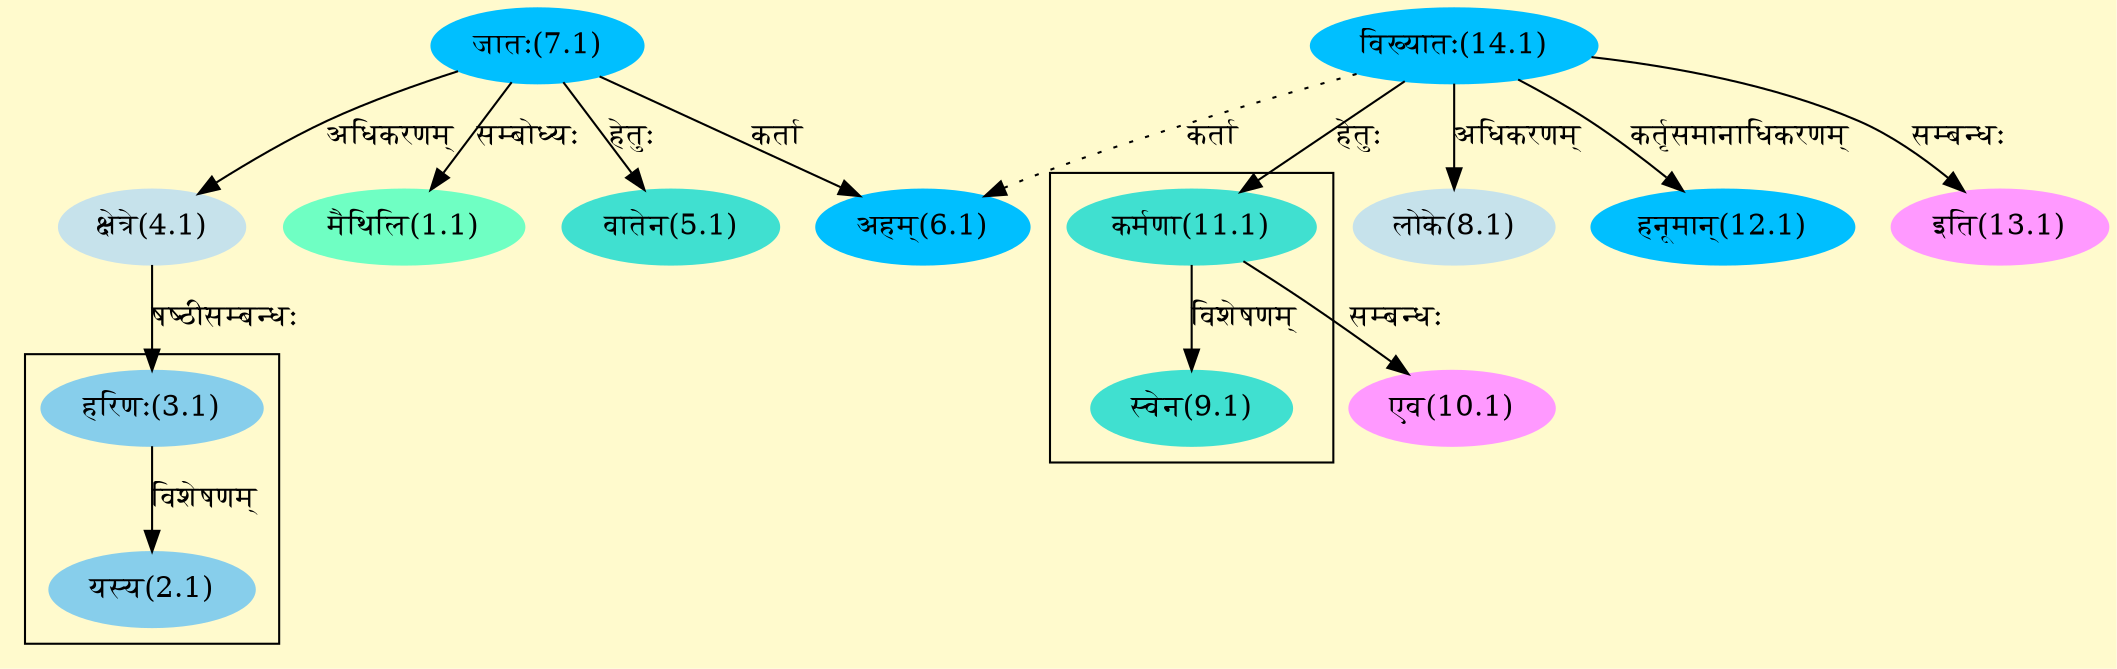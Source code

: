 digraph G{
rankdir=BT;
 compound=true;
 bgcolor="lemonchiffon1";

subgraph cluster_1{
Node2_1 [style=filled, color="#87CEEB" label = "यस्य(2.1)"]
Node3_1 [style=filled, color="#87CEEB" label = "हरिणः(3.1)"]

}

subgraph cluster_2{
Node9_1 [style=filled, color="#40E0D0" label = "स्वेन(9.1)"]
Node11_1 [style=filled, color="#40E0D0" label = "कर्मणा(11.1)"]

}
Node1_1 [style=filled, color="#6FFFC3" label = "मैथिलि(1.1)"]
Node7_1 [style=filled, color="#00BFFF" label = "जातः(7.1)"]
Node3_1 [style=filled, color="#87CEEB" label = "हरिणः(3.1)"]
Node4_1 [style=filled, color="#C6E2EB" label = "क्षेत्रे(4.1)"]
Node5_1 [style=filled, color="#40E0D0" label = "वातेन(5.1)"]
Node6_1 [style=filled, color="#00BFFF" label = "अहम्(6.1)"]
Node14_1 [style=filled, color="#00BFFF" label = "विख्यातः(14.1)"]
Node [style=filled, color="" label = "()"]
Node8_1 [style=filled, color="#C6E2EB" label = "लोके(8.1)"]
Node10_1 [style=filled, color="#FF99FF" label = "एव(10.1)"]
Node11_1 [style=filled, color="#40E0D0" label = "कर्मणा(11.1)"]
Node12_1 [style=filled, color="#00BFFF" label = "हनूमान्(12.1)"]
Node13_1 [style=filled, color="#FF99FF" label = "इति(13.1)"]
/* Start of Relations section */

Node1_1 -> Node7_1 [  label="सम्बोध्यः"  dir="back" ]
Node2_1 -> Node3_1 [  label="विशेषणम्"  dir="back" ]
Node3_1 -> Node4_1 [  label="षष्ठीसम्बन्धः"  dir="back" ]
Node4_1 -> Node7_1 [  label="अधिकरणम्"  dir="back" ]
Node5_1 -> Node7_1 [  label="हेतुः"  dir="back" ]
Node6_1 -> Node7_1 [  label="कर्ता"  dir="back" ]
Node6_1 -> Node14_1 [ style=dotted label="कर्ता"  dir="back" ]
Node8_1 -> Node14_1 [  label="अधिकरणम्"  dir="back" ]
Node9_1 -> Node11_1 [  label="विशेषणम्"  dir="back" ]
Node10_1 -> Node11_1 [  label="सम्बन्धः"  dir="back" ]
Node11_1 -> Node14_1 [  label="हेतुः"  dir="back" ]
Node12_1 -> Node14_1 [  label="कर्तृसमानाधिकरणम्"  dir="back" ]
Node13_1 -> Node14_1 [  label="सम्बन्धः"  dir="back" ]
}
